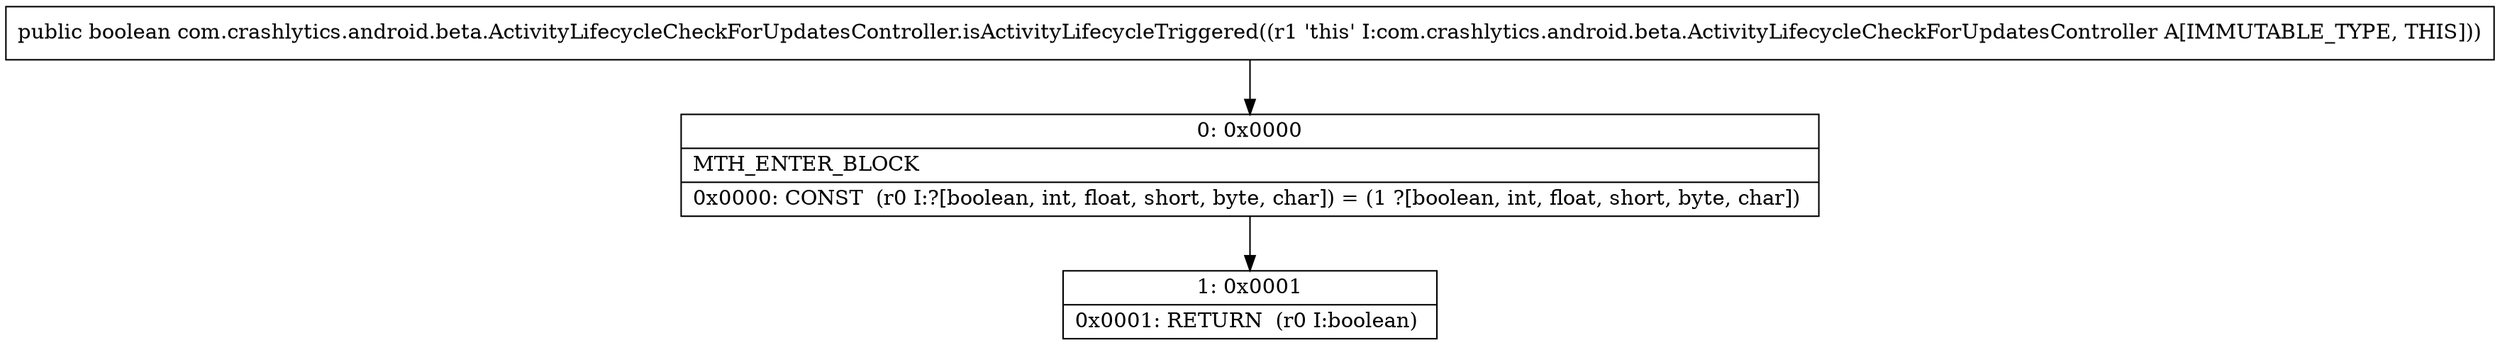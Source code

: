 digraph "CFG forcom.crashlytics.android.beta.ActivityLifecycleCheckForUpdatesController.isActivityLifecycleTriggered()Z" {
Node_0 [shape=record,label="{0\:\ 0x0000|MTH_ENTER_BLOCK\l|0x0000: CONST  (r0 I:?[boolean, int, float, short, byte, char]) = (1 ?[boolean, int, float, short, byte, char]) \l}"];
Node_1 [shape=record,label="{1\:\ 0x0001|0x0001: RETURN  (r0 I:boolean) \l}"];
MethodNode[shape=record,label="{public boolean com.crashlytics.android.beta.ActivityLifecycleCheckForUpdatesController.isActivityLifecycleTriggered((r1 'this' I:com.crashlytics.android.beta.ActivityLifecycleCheckForUpdatesController A[IMMUTABLE_TYPE, THIS])) }"];
MethodNode -> Node_0;
Node_0 -> Node_1;
}

